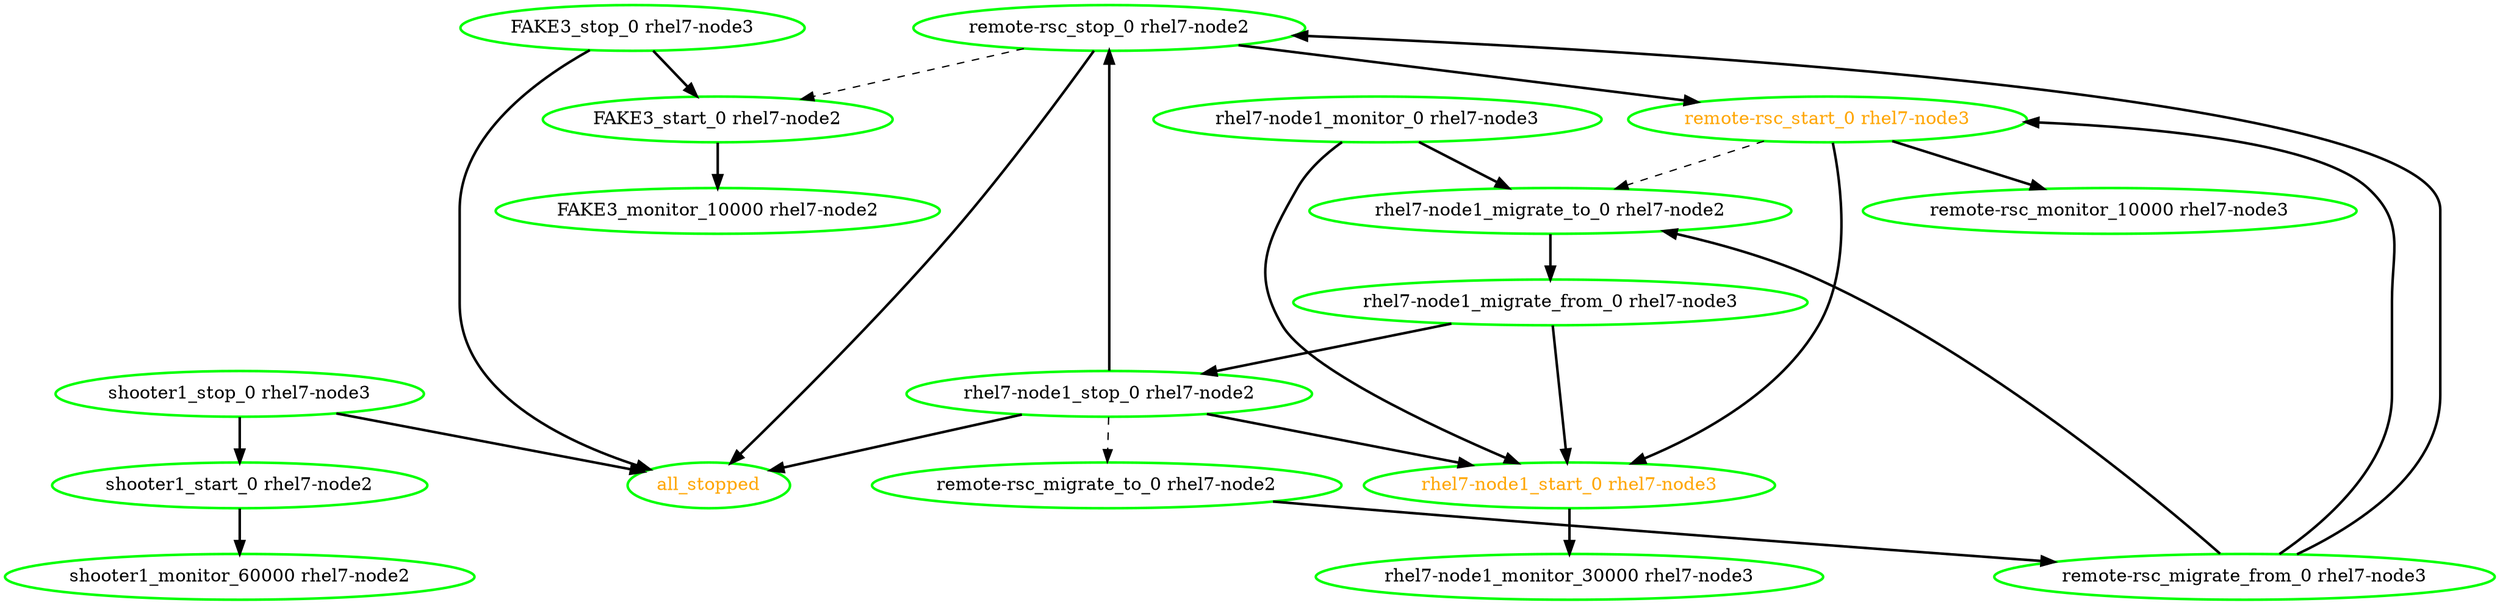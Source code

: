  digraph "g" {
"FAKE3_monitor_10000 rhel7-node2" [ style=bold color="green" fontcolor="black"]
"FAKE3_start_0 rhel7-node2" -> "FAKE3_monitor_10000 rhel7-node2" [ style = bold]
"FAKE3_start_0 rhel7-node2" [ style=bold color="green" fontcolor="black"]
"FAKE3_stop_0 rhel7-node3" -> "FAKE3_start_0 rhel7-node2" [ style = bold]
"FAKE3_stop_0 rhel7-node3" -> "all_stopped" [ style = bold]
"FAKE3_stop_0 rhel7-node3" [ style=bold color="green" fontcolor="black"]
"all_stopped" [ style=bold color="green" fontcolor="orange"]
"remote-rsc_migrate_from_0 rhel7-node3" -> "remote-rsc_start_0 rhel7-node3" [ style = bold]
"remote-rsc_migrate_from_0 rhel7-node3" -> "remote-rsc_stop_0 rhel7-node2" [ style = bold]
"remote-rsc_migrate_from_0 rhel7-node3" -> "rhel7-node1_migrate_to_0 rhel7-node2" [ style = bold]
"remote-rsc_migrate_from_0 rhel7-node3" [ style=bold color="green" fontcolor="black"]
"remote-rsc_migrate_to_0 rhel7-node2" -> "remote-rsc_migrate_from_0 rhel7-node3" [ style = bold]
"remote-rsc_migrate_to_0 rhel7-node2" [ style=bold color="green" fontcolor="black"]
"remote-rsc_monitor_10000 rhel7-node3" [ style=bold color="green" fontcolor="black"]
"remote-rsc_start_0 rhel7-node3" -> "remote-rsc_monitor_10000 rhel7-node3" [ style = bold]
"remote-rsc_start_0 rhel7-node3" -> "rhel7-node1_migrate_to_0 rhel7-node2" [ style = dashed]
"remote-rsc_start_0 rhel7-node3" -> "rhel7-node1_start_0 rhel7-node3" [ style = bold]
"remote-rsc_start_0 rhel7-node3" [ style=bold color="green" fontcolor="orange"]
"remote-rsc_stop_0 rhel7-node2" -> "FAKE3_start_0 rhel7-node2" [ style = dashed]
"remote-rsc_stop_0 rhel7-node2" -> "all_stopped" [ style = bold]
"remote-rsc_stop_0 rhel7-node2" -> "remote-rsc_start_0 rhel7-node3" [ style = bold]
"remote-rsc_stop_0 rhel7-node2" [ style=bold color="green" fontcolor="black"]
"rhel7-node1_migrate_from_0 rhel7-node3" -> "rhel7-node1_start_0 rhel7-node3" [ style = bold]
"rhel7-node1_migrate_from_0 rhel7-node3" -> "rhel7-node1_stop_0 rhel7-node2" [ style = bold]
"rhel7-node1_migrate_from_0 rhel7-node3" [ style=bold color="green" fontcolor="black"]
"rhel7-node1_migrate_to_0 rhel7-node2" -> "rhel7-node1_migrate_from_0 rhel7-node3" [ style = bold]
"rhel7-node1_migrate_to_0 rhel7-node2" [ style=bold color="green" fontcolor="black"]
"rhel7-node1_monitor_0 rhel7-node3" -> "rhel7-node1_migrate_to_0 rhel7-node2" [ style = bold]
"rhel7-node1_monitor_0 rhel7-node3" -> "rhel7-node1_start_0 rhel7-node3" [ style = bold]
"rhel7-node1_monitor_0 rhel7-node3" [ style=bold color="green" fontcolor="black"]
"rhel7-node1_monitor_30000 rhel7-node3" [ style=bold color="green" fontcolor="black"]
"rhel7-node1_start_0 rhel7-node3" -> "rhel7-node1_monitor_30000 rhel7-node3" [ style = bold]
"rhel7-node1_start_0 rhel7-node3" [ style=bold color="green" fontcolor="orange"]
"rhel7-node1_stop_0 rhel7-node2" -> "all_stopped" [ style = bold]
"rhel7-node1_stop_0 rhel7-node2" -> "remote-rsc_migrate_to_0 rhel7-node2" [ style = dashed]
"rhel7-node1_stop_0 rhel7-node2" -> "remote-rsc_stop_0 rhel7-node2" [ style = bold]
"rhel7-node1_stop_0 rhel7-node2" -> "rhel7-node1_start_0 rhel7-node3" [ style = bold]
"rhel7-node1_stop_0 rhel7-node2" [ style=bold color="green" fontcolor="black"]
"shooter1_monitor_60000 rhel7-node2" [ style=bold color="green" fontcolor="black"]
"shooter1_start_0 rhel7-node2" -> "shooter1_monitor_60000 rhel7-node2" [ style = bold]
"shooter1_start_0 rhel7-node2" [ style=bold color="green" fontcolor="black"]
"shooter1_stop_0 rhel7-node3" -> "all_stopped" [ style = bold]
"shooter1_stop_0 rhel7-node3" -> "shooter1_start_0 rhel7-node2" [ style = bold]
"shooter1_stop_0 rhel7-node3" [ style=bold color="green" fontcolor="black"]
}
